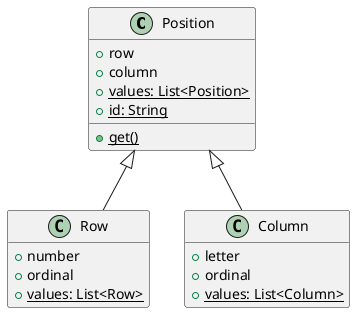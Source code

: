 @startuml
hide empty members

class Position{
+row
+column
{static} +values: List<Position>
{static} +id: String
{static} +get()
}

class Row{
+number
+ordinal
{static} +values: List<Row>
}

class Column{
+letter
+ordinal
{static} +values: List<Column>
}

Position <|-- Row
Position <|-- Column
@enduml